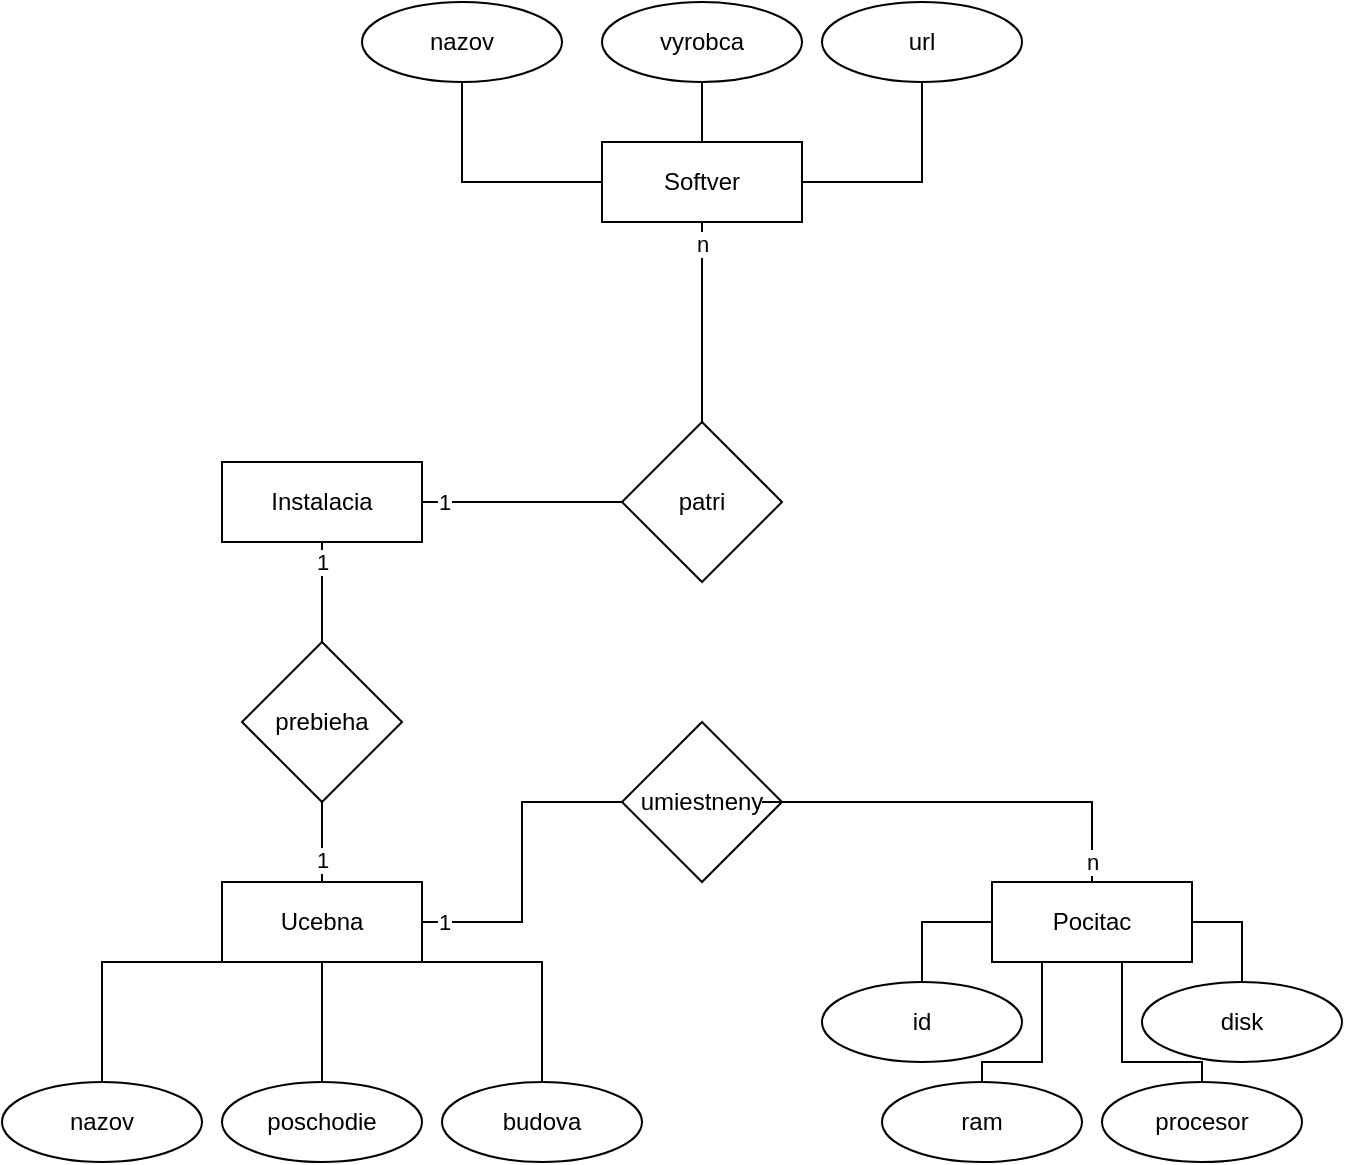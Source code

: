 <mxfile version="23.1.7" type="github" pages="3">
  <diagram id="CSyGpIAEmaDPj_g0WB5A" name="bonus1">
    <mxGraphModel dx="922" dy="473" grid="1" gridSize="10" guides="1" tooltips="1" connect="1" arrows="1" fold="1" page="1" pageScale="1" pageWidth="827" pageHeight="1169" math="0" shadow="0">
      <root>
        <mxCell id="0" />
        <mxCell id="1" parent="0" />
        <mxCell id="Fecv9s9bCM6aZx8d_SDq-80" value="" style="group" parent="1" vertex="1" connectable="0">
          <mxGeometry x="70" y="80" width="670" height="580" as="geometry" />
        </mxCell>
        <mxCell id="Fecv9s9bCM6aZx8d_SDq-46" value="Softver" style="whiteSpace=wrap;html=1;align=center;" parent="Fecv9s9bCM6aZx8d_SDq-80" vertex="1">
          <mxGeometry x="300" y="70" width="100" height="40" as="geometry" />
        </mxCell>
        <mxCell id="Fecv9s9bCM6aZx8d_SDq-48" value="Pocitac" style="whiteSpace=wrap;html=1;align=center;" parent="Fecv9s9bCM6aZx8d_SDq-80" vertex="1">
          <mxGeometry x="495" y="440" width="100" height="40" as="geometry" />
        </mxCell>
        <mxCell id="Fecv9s9bCM6aZx8d_SDq-52" value="Ucebna" style="whiteSpace=wrap;html=1;align=center;" parent="Fecv9s9bCM6aZx8d_SDq-80" vertex="1">
          <mxGeometry x="110" y="440" width="100" height="40" as="geometry" />
        </mxCell>
        <mxCell id="Fecv9s9bCM6aZx8d_SDq-53" value="nazov" style="ellipse;whiteSpace=wrap;html=1;align=center;" parent="Fecv9s9bCM6aZx8d_SDq-80" vertex="1">
          <mxGeometry y="540" width="100" height="40" as="geometry" />
        </mxCell>
        <mxCell id="Fecv9s9bCM6aZx8d_SDq-49" style="edgeStyle=orthogonalEdgeStyle;rounded=0;orthogonalLoop=1;jettySize=auto;html=1;exitX=0;exitY=1;exitDx=0;exitDy=0;endArrow=none;endFill=0;" parent="Fecv9s9bCM6aZx8d_SDq-80" source="Fecv9s9bCM6aZx8d_SDq-52" target="Fecv9s9bCM6aZx8d_SDq-53" edge="1">
          <mxGeometry relative="1" as="geometry">
            <Array as="points">
              <mxPoint x="50" y="480" />
            </Array>
          </mxGeometry>
        </mxCell>
        <mxCell id="Fecv9s9bCM6aZx8d_SDq-54" style="edgeStyle=orthogonalEdgeStyle;rounded=0;orthogonalLoop=1;jettySize=auto;html=1;exitX=1;exitY=1;exitDx=0;exitDy=0;endArrow=none;endFill=0;" parent="Fecv9s9bCM6aZx8d_SDq-80" source="Fecv9s9bCM6aZx8d_SDq-52" target="Fecv9s9bCM6aZx8d_SDq-55" edge="1">
          <mxGeometry relative="1" as="geometry">
            <mxPoint x="220" y="500" as="sourcePoint" />
            <Array as="points">
              <mxPoint x="270" y="480" />
            </Array>
          </mxGeometry>
        </mxCell>
        <mxCell id="Fecv9s9bCM6aZx8d_SDq-55" value="budova" style="ellipse;whiteSpace=wrap;html=1;align=center;" parent="Fecv9s9bCM6aZx8d_SDq-80" vertex="1">
          <mxGeometry x="220" y="540" width="100" height="40" as="geometry" />
        </mxCell>
        <mxCell id="Fecv9s9bCM6aZx8d_SDq-56" style="edgeStyle=orthogonalEdgeStyle;rounded=0;orthogonalLoop=1;jettySize=auto;html=1;exitX=0.5;exitY=1;exitDx=0;exitDy=0;endArrow=none;endFill=0;" parent="Fecv9s9bCM6aZx8d_SDq-80" source="Fecv9s9bCM6aZx8d_SDq-52" target="Fecv9s9bCM6aZx8d_SDq-57" edge="1">
          <mxGeometry relative="1" as="geometry">
            <mxPoint x="130" y="500" as="sourcePoint" />
          </mxGeometry>
        </mxCell>
        <mxCell id="Fecv9s9bCM6aZx8d_SDq-57" value="poschodie" style="ellipse;whiteSpace=wrap;html=1;align=center;" parent="Fecv9s9bCM6aZx8d_SDq-80" vertex="1">
          <mxGeometry x="110" y="540" width="100" height="40" as="geometry" />
        </mxCell>
        <mxCell id="Fecv9s9bCM6aZx8d_SDq-60" value="&lt;div&gt;Instalacia&lt;/div&gt;" style="whiteSpace=wrap;html=1;align=center;" parent="Fecv9s9bCM6aZx8d_SDq-80" vertex="1">
          <mxGeometry x="110" y="230" width="100" height="40" as="geometry" />
        </mxCell>
        <mxCell id="Fecv9s9bCM6aZx8d_SDq-61" value="id" style="ellipse;whiteSpace=wrap;html=1;align=center;" parent="Fecv9s9bCM6aZx8d_SDq-80" vertex="1">
          <mxGeometry x="410" y="490" width="100" height="40" as="geometry" />
        </mxCell>
        <mxCell id="Fecv9s9bCM6aZx8d_SDq-47" style="edgeStyle=orthogonalEdgeStyle;rounded=0;orthogonalLoop=1;jettySize=auto;html=1;exitX=0;exitY=0.5;exitDx=0;exitDy=0;endArrow=none;endFill=0;" parent="Fecv9s9bCM6aZx8d_SDq-80" source="Fecv9s9bCM6aZx8d_SDq-48" target="Fecv9s9bCM6aZx8d_SDq-61" edge="1">
          <mxGeometry relative="1" as="geometry" />
        </mxCell>
        <mxCell id="Fecv9s9bCM6aZx8d_SDq-62" style="edgeStyle=orthogonalEdgeStyle;rounded=0;orthogonalLoop=1;jettySize=auto;html=1;exitX=0.75;exitY=1;exitDx=0;exitDy=0;endArrow=none;endFill=0;" parent="Fecv9s9bCM6aZx8d_SDq-80" source="Fecv9s9bCM6aZx8d_SDq-48" target="Fecv9s9bCM6aZx8d_SDq-63" edge="1">
          <mxGeometry relative="1" as="geometry">
            <mxPoint x="625" y="550" as="sourcePoint" />
            <Array as="points">
              <mxPoint x="560" y="480" />
              <mxPoint x="560" y="530" />
              <mxPoint x="600" y="530" />
            </Array>
          </mxGeometry>
        </mxCell>
        <mxCell id="Fecv9s9bCM6aZx8d_SDq-63" value="procesor" style="ellipse;whiteSpace=wrap;html=1;align=center;" parent="Fecv9s9bCM6aZx8d_SDq-80" vertex="1">
          <mxGeometry x="550" y="540" width="100" height="40" as="geometry" />
        </mxCell>
        <mxCell id="Fecv9s9bCM6aZx8d_SDq-64" style="edgeStyle=orthogonalEdgeStyle;rounded=0;orthogonalLoop=1;jettySize=auto;html=1;exitX=0.25;exitY=1;exitDx=0;exitDy=0;endArrow=none;endFill=0;" parent="Fecv9s9bCM6aZx8d_SDq-80" source="Fecv9s9bCM6aZx8d_SDq-48" target="Fecv9s9bCM6aZx8d_SDq-65" edge="1">
          <mxGeometry relative="1" as="geometry">
            <mxPoint x="530" y="480" as="sourcePoint" />
            <Array as="points">
              <mxPoint x="520" y="530" />
              <mxPoint x="490" y="530" />
            </Array>
          </mxGeometry>
        </mxCell>
        <mxCell id="Fecv9s9bCM6aZx8d_SDq-65" value="&lt;div&gt;ram&lt;/div&gt;" style="ellipse;whiteSpace=wrap;html=1;align=center;" parent="Fecv9s9bCM6aZx8d_SDq-80" vertex="1">
          <mxGeometry x="440" y="540" width="100" height="40" as="geometry" />
        </mxCell>
        <mxCell id="Fecv9s9bCM6aZx8d_SDq-66" style="edgeStyle=orthogonalEdgeStyle;rounded=0;orthogonalLoop=1;jettySize=auto;html=1;exitX=1;exitY=0.5;exitDx=0;exitDy=0;endArrow=none;endFill=0;" parent="Fecv9s9bCM6aZx8d_SDq-80" source="Fecv9s9bCM6aZx8d_SDq-48" target="Fecv9s9bCM6aZx8d_SDq-67" edge="1">
          <mxGeometry relative="1" as="geometry">
            <mxPoint x="540" y="490" as="sourcePoint" />
          </mxGeometry>
        </mxCell>
        <mxCell id="Fecv9s9bCM6aZx8d_SDq-67" value="&lt;div&gt;disk&lt;/div&gt;" style="ellipse;whiteSpace=wrap;html=1;align=center;" parent="Fecv9s9bCM6aZx8d_SDq-80" vertex="1">
          <mxGeometry x="570" y="490" width="100" height="40" as="geometry" />
        </mxCell>
        <mxCell id="Fecv9s9bCM6aZx8d_SDq-68" value="vyrobca" style="ellipse;whiteSpace=wrap;html=1;align=center;" parent="Fecv9s9bCM6aZx8d_SDq-80" vertex="1">
          <mxGeometry x="300" width="100" height="40" as="geometry" />
        </mxCell>
        <mxCell id="Fecv9s9bCM6aZx8d_SDq-43" style="edgeStyle=orthogonalEdgeStyle;rounded=0;orthogonalLoop=1;jettySize=auto;html=1;exitX=0.5;exitY=0;exitDx=0;exitDy=0;entryX=0.5;entryY=1;entryDx=0;entryDy=0;endArrow=none;endFill=0;" parent="Fecv9s9bCM6aZx8d_SDq-80" source="Fecv9s9bCM6aZx8d_SDq-46" target="Fecv9s9bCM6aZx8d_SDq-68" edge="1">
          <mxGeometry relative="1" as="geometry" />
        </mxCell>
        <mxCell id="Fecv9s9bCM6aZx8d_SDq-69" value="&lt;div&gt;nazov&lt;/div&gt;" style="ellipse;whiteSpace=wrap;html=1;align=center;" parent="Fecv9s9bCM6aZx8d_SDq-80" vertex="1">
          <mxGeometry x="180" width="100" height="40" as="geometry" />
        </mxCell>
        <mxCell id="Fecv9s9bCM6aZx8d_SDq-42" style="edgeStyle=orthogonalEdgeStyle;rounded=0;orthogonalLoop=1;jettySize=auto;html=1;entryX=0.5;entryY=1;entryDx=0;entryDy=0;endArrow=none;endFill=0;" parent="Fecv9s9bCM6aZx8d_SDq-80" source="Fecv9s9bCM6aZx8d_SDq-46" target="Fecv9s9bCM6aZx8d_SDq-69" edge="1">
          <mxGeometry relative="1" as="geometry" />
        </mxCell>
        <mxCell id="Fecv9s9bCM6aZx8d_SDq-70" value="&lt;div&gt;url&lt;/div&gt;" style="ellipse;whiteSpace=wrap;html=1;align=center;" parent="Fecv9s9bCM6aZx8d_SDq-80" vertex="1">
          <mxGeometry x="410" width="100" height="40" as="geometry" />
        </mxCell>
        <mxCell id="Fecv9s9bCM6aZx8d_SDq-41" style="edgeStyle=orthogonalEdgeStyle;rounded=0;orthogonalLoop=1;jettySize=auto;html=1;exitX=1;exitY=0.5;exitDx=0;exitDy=0;entryX=0.5;entryY=1;entryDx=0;entryDy=0;endArrow=none;endFill=0;" parent="Fecv9s9bCM6aZx8d_SDq-80" source="Fecv9s9bCM6aZx8d_SDq-46" target="Fecv9s9bCM6aZx8d_SDq-70" edge="1">
          <mxGeometry relative="1" as="geometry">
            <Array as="points">
              <mxPoint x="460" y="90" />
            </Array>
          </mxGeometry>
        </mxCell>
        <mxCell id="Fecv9s9bCM6aZx8d_SDq-71" style="edgeStyle=orthogonalEdgeStyle;rounded=0;orthogonalLoop=1;jettySize=auto;html=1;exitX=0;exitY=0.5;exitDx=0;exitDy=0;endArrow=none;endFill=0;" parent="Fecv9s9bCM6aZx8d_SDq-80" source="Fecv9s9bCM6aZx8d_SDq-73" target="Fecv9s9bCM6aZx8d_SDq-52" edge="1">
          <mxGeometry relative="1" as="geometry" />
        </mxCell>
        <mxCell id="Fecv9s9bCM6aZx8d_SDq-72" value="1" style="edgeLabel;html=1;align=center;verticalAlign=middle;resizable=0;points=[];" parent="Fecv9s9bCM6aZx8d_SDq-71" connectable="0" vertex="1">
          <mxGeometry x="0.871" relative="1" as="geometry">
            <mxPoint as="offset" />
          </mxGeometry>
        </mxCell>
        <mxCell id="Fecv9s9bCM6aZx8d_SDq-73" value="umiestneny" style="rhombus;whiteSpace=wrap;html=1;" parent="Fecv9s9bCM6aZx8d_SDq-80" vertex="1">
          <mxGeometry x="310" y="360" width="80" height="80" as="geometry" />
        </mxCell>
        <mxCell id="Fecv9s9bCM6aZx8d_SDq-74" style="edgeStyle=orthogonalEdgeStyle;rounded=0;orthogonalLoop=1;jettySize=auto;html=1;exitX=0.5;exitY=0;exitDx=0;exitDy=0;entryX=0.875;entryY=0.5;entryDx=0;entryDy=0;entryPerimeter=0;endArrow=none;endFill=0;" parent="Fecv9s9bCM6aZx8d_SDq-80" source="Fecv9s9bCM6aZx8d_SDq-48" target="Fecv9s9bCM6aZx8d_SDq-73" edge="1">
          <mxGeometry relative="1" as="geometry" />
        </mxCell>
        <mxCell id="Fecv9s9bCM6aZx8d_SDq-75" value="n" style="edgeLabel;html=1;align=center;verticalAlign=middle;resizable=0;points=[];" parent="Fecv9s9bCM6aZx8d_SDq-74" connectable="0" vertex="1">
          <mxGeometry x="-0.896" relative="1" as="geometry">
            <mxPoint as="offset" />
          </mxGeometry>
        </mxCell>
        <mxCell id="Fecv9s9bCM6aZx8d_SDq-76" value="prebieha" style="rhombus;whiteSpace=wrap;html=1;" parent="Fecv9s9bCM6aZx8d_SDq-80" vertex="1">
          <mxGeometry x="120" y="320" width="80" height="80" as="geometry" />
        </mxCell>
        <mxCell id="Fecv9s9bCM6aZx8d_SDq-50" style="edgeStyle=orthogonalEdgeStyle;rounded=0;orthogonalLoop=1;jettySize=auto;html=1;exitX=0.5;exitY=0;exitDx=0;exitDy=0;endArrow=none;endFill=0;" parent="Fecv9s9bCM6aZx8d_SDq-80" source="Fecv9s9bCM6aZx8d_SDq-52" target="Fecv9s9bCM6aZx8d_SDq-76" edge="1">
          <mxGeometry relative="1" as="geometry" />
        </mxCell>
        <mxCell id="Fecv9s9bCM6aZx8d_SDq-51" value="1" style="edgeLabel;html=1;align=center;verticalAlign=middle;resizable=0;points=[];" parent="Fecv9s9bCM6aZx8d_SDq-50" connectable="0" vertex="1">
          <mxGeometry x="-0.45" relative="1" as="geometry">
            <mxPoint as="offset" />
          </mxGeometry>
        </mxCell>
        <mxCell id="Fecv9s9bCM6aZx8d_SDq-77" style="edgeStyle=orthogonalEdgeStyle;rounded=0;orthogonalLoop=1;jettySize=auto;html=1;endArrow=none;endFill=0;" parent="Fecv9s9bCM6aZx8d_SDq-80" source="Fecv9s9bCM6aZx8d_SDq-60" target="Fecv9s9bCM6aZx8d_SDq-76" edge="1">
          <mxGeometry relative="1" as="geometry">
            <Array as="points">
              <mxPoint x="160" y="360" />
            </Array>
          </mxGeometry>
        </mxCell>
        <mxCell id="Fecv9s9bCM6aZx8d_SDq-78" value="1" style="edgeLabel;html=1;align=center;verticalAlign=middle;resizable=0;points=[];" parent="Fecv9s9bCM6aZx8d_SDq-77" connectable="0" vertex="1">
          <mxGeometry x="-0.08" relative="1" as="geometry">
            <mxPoint y="-13" as="offset" />
          </mxGeometry>
        </mxCell>
        <mxCell id="Fecv9s9bCM6aZx8d_SDq-79" value="patri" style="rhombus;whiteSpace=wrap;html=1;" parent="Fecv9s9bCM6aZx8d_SDq-80" vertex="1">
          <mxGeometry x="310" y="210" width="80" height="80" as="geometry" />
        </mxCell>
        <mxCell id="Fecv9s9bCM6aZx8d_SDq-44" style="edgeStyle=orthogonalEdgeStyle;rounded=0;orthogonalLoop=1;jettySize=auto;html=1;endArrow=none;endFill=0;" parent="Fecv9s9bCM6aZx8d_SDq-80" source="Fecv9s9bCM6aZx8d_SDq-46" target="Fecv9s9bCM6aZx8d_SDq-79" edge="1">
          <mxGeometry relative="1" as="geometry" />
        </mxCell>
        <mxCell id="Fecv9s9bCM6aZx8d_SDq-45" value="n" style="edgeLabel;html=1;align=center;verticalAlign=middle;resizable=0;points=[];" parent="Fecv9s9bCM6aZx8d_SDq-44" connectable="0" vertex="1">
          <mxGeometry x="-0.78" y="1" relative="1" as="geometry">
            <mxPoint x="-1" as="offset" />
          </mxGeometry>
        </mxCell>
        <mxCell id="Fecv9s9bCM6aZx8d_SDq-58" value="" style="edgeStyle=orthogonalEdgeStyle;rounded=0;orthogonalLoop=1;jettySize=auto;html=1;endArrow=none;endFill=0;" parent="Fecv9s9bCM6aZx8d_SDq-80" source="Fecv9s9bCM6aZx8d_SDq-60" target="Fecv9s9bCM6aZx8d_SDq-79" edge="1">
          <mxGeometry relative="1" as="geometry" />
        </mxCell>
        <mxCell id="Fecv9s9bCM6aZx8d_SDq-59" value="1" style="edgeLabel;html=1;align=center;verticalAlign=middle;resizable=0;points=[];" parent="Fecv9s9bCM6aZx8d_SDq-58" connectable="0" vertex="1">
          <mxGeometry x="-0.233" y="-2" relative="1" as="geometry">
            <mxPoint x="-28" y="-2" as="offset" />
          </mxGeometry>
        </mxCell>
      </root>
    </mxGraphModel>
  </diagram>
  <diagram name="cviko2" id="imeLcjnRB65AYuGs3orW">
    <mxGraphModel dx="838" dy="430" grid="1" gridSize="10" guides="1" tooltips="1" connect="1" arrows="1" fold="1" page="1" pageScale="1" pageWidth="827" pageHeight="1169" math="0" shadow="0">
      <root>
        <mxCell id="0" />
        <mxCell id="1" parent="0" />
      </root>
    </mxGraphModel>
  </diagram>
  <diagram id="4ltWh-qe8ZWr4VogWNCR" name="bonus2">
    <mxGraphModel dx="922" dy="473" grid="1" gridSize="10" guides="1" tooltips="1" connect="1" arrows="1" fold="1" page="1" pageScale="1" pageWidth="827" pageHeight="1169" math="0" shadow="0">
      <root>
        <mxCell id="0" />
        <mxCell id="1" parent="0" />
        <mxCell id="YD5mdRF3V1d8FDAqvVSu-8" style="edgeStyle=orthogonalEdgeStyle;rounded=0;orthogonalLoop=1;jettySize=auto;html=1;exitX=0.5;exitY=1;exitDx=0;exitDy=0;entryX=0.5;entryY=0;entryDx=0;entryDy=0;endArrow=none;endFill=0;" edge="1" parent="1" source="YD5mdRF3V1d8FDAqvVSu-1" target="YD5mdRF3V1d8FDAqvVSu-25">
          <mxGeometry relative="1" as="geometry">
            <mxPoint x="200" y="210" as="targetPoint" />
          </mxGeometry>
        </mxCell>
        <mxCell id="YD5mdRF3V1d8FDAqvVSu-10" style="edgeStyle=orthogonalEdgeStyle;rounded=0;orthogonalLoop=1;jettySize=auto;html=1;exitX=1;exitY=0.5;exitDx=0;exitDy=0;endArrow=none;endFill=0;" edge="1" parent="1" source="YD5mdRF3V1d8FDAqvVSu-1" target="YD5mdRF3V1d8FDAqvVSu-4">
          <mxGeometry relative="1" as="geometry" />
        </mxCell>
        <mxCell id="YD5mdRF3V1d8FDAqvVSu-41" style="edgeStyle=orthogonalEdgeStyle;rounded=0;orthogonalLoop=1;jettySize=auto;html=1;exitX=0.25;exitY=0;exitDx=0;exitDy=0;entryX=0.5;entryY=1;entryDx=0;entryDy=0;" edge="1" parent="1" source="YD5mdRF3V1d8FDAqvVSu-1" target="YD5mdRF3V1d8FDAqvVSu-18">
          <mxGeometry relative="1" as="geometry" />
        </mxCell>
        <mxCell id="YD5mdRF3V1d8FDAqvVSu-42" style="edgeStyle=orthogonalEdgeStyle;rounded=0;orthogonalLoop=1;jettySize=auto;html=1;exitX=0.75;exitY=0;exitDx=0;exitDy=0;entryX=0.5;entryY=1;entryDx=0;entryDy=0;" edge="1" parent="1" source="YD5mdRF3V1d8FDAqvVSu-1" target="YD5mdRF3V1d8FDAqvVSu-36">
          <mxGeometry relative="1" as="geometry" />
        </mxCell>
        <mxCell id="YD5mdRF3V1d8FDAqvVSu-1" value="Klient" style="rounded=0;whiteSpace=wrap;html=1;" vertex="1" parent="1">
          <mxGeometry x="140" y="110" width="120" height="60" as="geometry" />
        </mxCell>
        <mxCell id="YD5mdRF3V1d8FDAqvVSu-50" style="edgeStyle=orthogonalEdgeStyle;rounded=0;orthogonalLoop=1;jettySize=auto;html=1;exitX=0.25;exitY=1;exitDx=0;exitDy=0;" edge="1" parent="1" source="YD5mdRF3V1d8FDAqvVSu-2" target="YD5mdRF3V1d8FDAqvVSu-17">
          <mxGeometry relative="1" as="geometry" />
        </mxCell>
        <mxCell id="YD5mdRF3V1d8FDAqvVSu-51" style="edgeStyle=orthogonalEdgeStyle;rounded=0;orthogonalLoop=1;jettySize=auto;html=1;exitX=0.75;exitY=1;exitDx=0;exitDy=0;" edge="1" parent="1" source="YD5mdRF3V1d8FDAqvVSu-2" target="YD5mdRF3V1d8FDAqvVSu-30">
          <mxGeometry relative="1" as="geometry" />
        </mxCell>
        <mxCell id="YD5mdRF3V1d8FDAqvVSu-2" value="Zamestnanec" style="rounded=0;whiteSpace=wrap;html=1;" vertex="1" parent="1">
          <mxGeometry x="470" y="350" width="120" height="60" as="geometry" />
        </mxCell>
        <mxCell id="YD5mdRF3V1d8FDAqvVSu-43" style="edgeStyle=orthogonalEdgeStyle;rounded=0;orthogonalLoop=1;jettySize=auto;html=1;exitX=0.5;exitY=0;exitDx=0;exitDy=0;entryX=0.5;entryY=1;entryDx=0;entryDy=0;" edge="1" parent="1" source="YD5mdRF3V1d8FDAqvVSu-3" target="YD5mdRF3V1d8FDAqvVSu-20">
          <mxGeometry relative="1" as="geometry" />
        </mxCell>
        <mxCell id="YD5mdRF3V1d8FDAqvVSu-44" style="edgeStyle=orthogonalEdgeStyle;rounded=0;orthogonalLoop=1;jettySize=auto;html=1;exitX=0;exitY=0;exitDx=0;exitDy=0;entryX=0.5;entryY=1;entryDx=0;entryDy=0;" edge="1" parent="1" source="YD5mdRF3V1d8FDAqvVSu-3" target="YD5mdRF3V1d8FDAqvVSu-34">
          <mxGeometry relative="1" as="geometry" />
        </mxCell>
        <mxCell id="YD5mdRF3V1d8FDAqvVSu-45" style="edgeStyle=orthogonalEdgeStyle;rounded=0;orthogonalLoop=1;jettySize=auto;html=1;exitX=1;exitY=0;exitDx=0;exitDy=0;entryX=0.5;entryY=1;entryDx=0;entryDy=0;" edge="1" parent="1" source="YD5mdRF3V1d8FDAqvVSu-3" target="YD5mdRF3V1d8FDAqvVSu-33">
          <mxGeometry relative="1" as="geometry" />
        </mxCell>
        <mxCell id="YD5mdRF3V1d8FDAqvVSu-46" style="edgeStyle=orthogonalEdgeStyle;rounded=0;orthogonalLoop=1;jettySize=auto;html=1;exitX=0.5;exitY=1;exitDx=0;exitDy=0;entryX=0.5;entryY=0;entryDx=0;entryDy=0;" edge="1" parent="1" source="YD5mdRF3V1d8FDAqvVSu-3" target="YD5mdRF3V1d8FDAqvVSu-21">
          <mxGeometry relative="1" as="geometry" />
        </mxCell>
        <mxCell id="YD5mdRF3V1d8FDAqvVSu-47" style="edgeStyle=orthogonalEdgeStyle;rounded=0;orthogonalLoop=1;jettySize=auto;html=1;exitX=0;exitY=1;exitDx=0;exitDy=0;" edge="1" parent="1" source="YD5mdRF3V1d8FDAqvVSu-3" target="YD5mdRF3V1d8FDAqvVSu-31">
          <mxGeometry relative="1" as="geometry" />
        </mxCell>
        <mxCell id="YD5mdRF3V1d8FDAqvVSu-48" style="edgeStyle=orthogonalEdgeStyle;rounded=0;orthogonalLoop=1;jettySize=auto;html=1;exitX=1;exitY=1;exitDx=0;exitDy=0;" edge="1" parent="1" source="YD5mdRF3V1d8FDAqvVSu-3" target="YD5mdRF3V1d8FDAqvVSu-32">
          <mxGeometry relative="1" as="geometry" />
        </mxCell>
        <mxCell id="YD5mdRF3V1d8FDAqvVSu-3" value="Dlhopis" style="rounded=0;whiteSpace=wrap;html=1;" vertex="1" parent="1">
          <mxGeometry x="600" y="110" width="120" height="60" as="geometry" />
        </mxCell>
        <mxCell id="YD5mdRF3V1d8FDAqvVSu-11" style="edgeStyle=orthogonalEdgeStyle;rounded=0;orthogonalLoop=1;jettySize=auto;html=1;exitX=1;exitY=0.5;exitDx=0;exitDy=0;endArrow=none;endFill=0;" edge="1" parent="1" source="YD5mdRF3V1d8FDAqvVSu-4" target="YD5mdRF3V1d8FDAqvVSu-3">
          <mxGeometry relative="1" as="geometry" />
        </mxCell>
        <mxCell id="YD5mdRF3V1d8FDAqvVSu-4" value="Investovanie" style="rhombus;whiteSpace=wrap;html=1;" vertex="1" parent="1">
          <mxGeometry x="310" y="100" width="80" height="80" as="geometry" />
        </mxCell>
        <mxCell id="YD5mdRF3V1d8FDAqvVSu-23" style="edgeStyle=orthogonalEdgeStyle;rounded=0;orthogonalLoop=1;jettySize=auto;html=1;exitX=0.5;exitY=1;exitDx=0;exitDy=0;endArrow=none;endFill=0;" edge="1" parent="1" source="YD5mdRF3V1d8FDAqvVSu-25" target="YD5mdRF3V1d8FDAqvVSu-13">
          <mxGeometry relative="1" as="geometry">
            <mxPoint x="200" y="290" as="sourcePoint" />
          </mxGeometry>
        </mxCell>
        <mxCell id="YD5mdRF3V1d8FDAqvVSu-49" style="edgeStyle=orthogonalEdgeStyle;rounded=0;orthogonalLoop=1;jettySize=auto;html=1;entryX=0.5;entryY=0;entryDx=0;entryDy=0;" edge="1" parent="1" source="YD5mdRF3V1d8FDAqvVSu-13">
          <mxGeometry relative="1" as="geometry">
            <mxPoint x="200" y="450" as="targetPoint" />
          </mxGeometry>
        </mxCell>
        <mxCell id="YD5mdRF3V1d8FDAqvVSu-13" value="Odporucanie" style="shape=ext;margin=3;double=1;whiteSpace=wrap;html=1;align=center;" vertex="1" parent="1">
          <mxGeometry x="150" y="360" width="100" height="40" as="geometry" />
        </mxCell>
        <mxCell id="YD5mdRF3V1d8FDAqvVSu-17" value="workspace" style="ellipse;whiteSpace=wrap;html=1;align=center;" vertex="1" parent="1">
          <mxGeometry x="400" y="480" width="100" height="40" as="geometry" />
        </mxCell>
        <mxCell id="YD5mdRF3V1d8FDAqvVSu-40" style="edgeStyle=orthogonalEdgeStyle;rounded=0;orthogonalLoop=1;jettySize=auto;html=1;exitX=1;exitY=0;exitDx=0;exitDy=0;entryX=0.5;entryY=1;entryDx=0;entryDy=0;" edge="1" parent="1" source="YD5mdRF3V1d8FDAqvVSu-18" target="YD5mdRF3V1d8FDAqvVSu-38">
          <mxGeometry relative="1" as="geometry" />
        </mxCell>
        <mxCell id="YD5mdRF3V1d8FDAqvVSu-18" value="Meno" style="ellipse;whiteSpace=wrap;html=1;align=center;fontStyle=4;" vertex="1" parent="1">
          <mxGeometry x="80" y="60" width="100" height="40" as="geometry" />
        </mxCell>
        <mxCell id="YD5mdRF3V1d8FDAqvVSu-20" value="Nazov" style="ellipse;whiteSpace=wrap;html=1;align=center;fontStyle=4;" vertex="1" parent="1">
          <mxGeometry x="600" y="10" width="100" height="40" as="geometry" />
        </mxCell>
        <mxCell id="YD5mdRF3V1d8FDAqvVSu-21" value="cena" style="ellipse;whiteSpace=wrap;html=1;align=center;" vertex="1" parent="1">
          <mxGeometry x="610" y="250" width="100" height="40" as="geometry" />
        </mxCell>
        <mxCell id="YD5mdRF3V1d8FDAqvVSu-22" style="edgeStyle=orthogonalEdgeStyle;rounded=0;orthogonalLoop=1;jettySize=auto;html=1;exitX=0.5;exitY=1;exitDx=0;exitDy=0;" edge="1" parent="1" source="YD5mdRF3V1d8FDAqvVSu-18" target="YD5mdRF3V1d8FDAqvVSu-18">
          <mxGeometry relative="1" as="geometry" />
        </mxCell>
        <mxCell id="YD5mdRF3V1d8FDAqvVSu-25" value="dostal" style="shape=rhombus;double=1;perimeter=rhombusPerimeter;whiteSpace=wrap;html=1;align=center;" vertex="1" parent="1">
          <mxGeometry x="140" y="220" width="120" height="60" as="geometry" />
        </mxCell>
        <mxCell id="YD5mdRF3V1d8FDAqvVSu-28" style="edgeStyle=orthogonalEdgeStyle;rounded=0;orthogonalLoop=1;jettySize=auto;html=1;" edge="1" parent="1" source="YD5mdRF3V1d8FDAqvVSu-26" target="YD5mdRF3V1d8FDAqvVSu-13">
          <mxGeometry relative="1" as="geometry" />
        </mxCell>
        <mxCell id="YD5mdRF3V1d8FDAqvVSu-29" style="edgeStyle=orthogonalEdgeStyle;rounded=0;orthogonalLoop=1;jettySize=auto;html=1;" edge="1" parent="1" source="YD5mdRF3V1d8FDAqvVSu-26" target="YD5mdRF3V1d8FDAqvVSu-2">
          <mxGeometry relative="1" as="geometry" />
        </mxCell>
        <mxCell id="YD5mdRF3V1d8FDAqvVSu-26" value="poskytol" style="shape=rhombus;double=1;perimeter=rhombusPerimeter;whiteSpace=wrap;html=1;align=center;" vertex="1" parent="1">
          <mxGeometry x="310" y="350" width="110" height="60" as="geometry" />
        </mxCell>
        <mxCell id="YD5mdRF3V1d8FDAqvVSu-30" value="ID zamestnaca" style="ellipse;whiteSpace=wrap;html=1;align=center;fontStyle=4;" vertex="1" parent="1">
          <mxGeometry x="550" y="480" width="100" height="40" as="geometry" />
        </mxCell>
        <mxCell id="YD5mdRF3V1d8FDAqvVSu-31" value="emitent" style="ellipse;whiteSpace=wrap;html=1;align=center;" vertex="1" parent="1">
          <mxGeometry x="510" y="210" width="100" height="40" as="geometry" />
        </mxCell>
        <mxCell id="YD5mdRF3V1d8FDAqvVSu-32" value="vynos" style="ellipse;whiteSpace=wrap;html=1;align=center;" vertex="1" parent="1">
          <mxGeometry x="720" y="210" width="100" height="40" as="geometry" />
        </mxCell>
        <mxCell id="YD5mdRF3V1d8FDAqvVSu-33" value="datum splatnosti" style="ellipse;whiteSpace=wrap;html=1;align=center;" vertex="1" parent="1">
          <mxGeometry x="720" y="10" width="100" height="40" as="geometry" />
        </mxCell>
        <mxCell id="YD5mdRF3V1d8FDAqvVSu-34" value="ID transakcie" style="ellipse;whiteSpace=wrap;html=1;align=center;fontStyle=4;" vertex="1" parent="1">
          <mxGeometry x="490" y="10" width="100" height="40" as="geometry" />
        </mxCell>
        <mxCell id="YD5mdRF3V1d8FDAqvVSu-36" value="Cislo ID" style="ellipse;whiteSpace=wrap;html=1;align=center;fontStyle=4;" vertex="1" parent="1">
          <mxGeometry x="220" y="60" width="100" height="40" as="geometry" />
        </mxCell>
        <mxCell id="YD5mdRF3V1d8FDAqvVSu-37" value="Krstne meno" style="ellipse;whiteSpace=wrap;html=1;align=center;" vertex="1" parent="1">
          <mxGeometry x="10" width="100" height="40" as="geometry" />
        </mxCell>
        <mxCell id="YD5mdRF3V1d8FDAqvVSu-38" value="Priezvisko" style="ellipse;whiteSpace=wrap;html=1;align=center;" vertex="1" parent="1">
          <mxGeometry x="140" width="100" height="40" as="geometry" />
        </mxCell>
        <mxCell id="YD5mdRF3V1d8FDAqvVSu-39" style="edgeStyle=orthogonalEdgeStyle;rounded=0;orthogonalLoop=1;jettySize=auto;html=1;exitX=0;exitY=0;exitDx=0;exitDy=0;entryX=0.57;entryY=0.95;entryDx=0;entryDy=0;entryPerimeter=0;" edge="1" parent="1" source="YD5mdRF3V1d8FDAqvVSu-18" target="YD5mdRF3V1d8FDAqvVSu-37">
          <mxGeometry relative="1" as="geometry" />
        </mxCell>
        <mxCell id="YD5mdRF3V1d8FDAqvVSu-52" value="datum" style="ellipse;whiteSpace=wrap;html=1;align=center;" vertex="1" parent="1">
          <mxGeometry x="30" y="540" width="100" height="40" as="geometry" />
        </mxCell>
        <mxCell id="YD5mdRF3V1d8FDAqvVSu-53" value="miesto" style="ellipse;whiteSpace=wrap;html=1;align=center;" vertex="1" parent="1">
          <mxGeometry x="150" y="545" width="100" height="40" as="geometry" />
        </mxCell>
        <mxCell id="YD5mdRF3V1d8FDAqvVSu-54" value="cas" style="ellipse;whiteSpace=wrap;html=1;align=center;" vertex="1" parent="1">
          <mxGeometry x="280" y="545" width="100" height="40" as="geometry" />
        </mxCell>
        <mxCell id="YD5mdRF3V1d8FDAqvVSu-56" style="edgeStyle=orthogonalEdgeStyle;rounded=0;orthogonalLoop=1;jettySize=auto;html=1;exitX=0;exitY=1;exitDx=0;exitDy=0;" edge="1" parent="1" source="YD5mdRF3V1d8FDAqvVSu-55" target="YD5mdRF3V1d8FDAqvVSu-52">
          <mxGeometry relative="1" as="geometry" />
        </mxCell>
        <mxCell id="YD5mdRF3V1d8FDAqvVSu-57" style="edgeStyle=orthogonalEdgeStyle;rounded=0;orthogonalLoop=1;jettySize=auto;html=1;exitX=0.5;exitY=1;exitDx=0;exitDy=0;entryX=0.5;entryY=0;entryDx=0;entryDy=0;" edge="1" parent="1" source="YD5mdRF3V1d8FDAqvVSu-55" target="YD5mdRF3V1d8FDAqvVSu-53">
          <mxGeometry relative="1" as="geometry" />
        </mxCell>
        <mxCell id="YD5mdRF3V1d8FDAqvVSu-58" style="edgeStyle=orthogonalEdgeStyle;rounded=0;orthogonalLoop=1;jettySize=auto;html=1;exitX=1;exitY=1;exitDx=0;exitDy=0;" edge="1" parent="1" source="YD5mdRF3V1d8FDAqvVSu-55" target="YD5mdRF3V1d8FDAqvVSu-54">
          <mxGeometry relative="1" as="geometry" />
        </mxCell>
        <mxCell id="YD5mdRF3V1d8FDAqvVSu-55" value="&lt;p&gt;&lt;u&gt;stretnutie&lt;/u&gt;&lt;/p&gt;" style="ellipse;whiteSpace=wrap;html=1;align=center;" vertex="1" parent="1">
          <mxGeometry x="150" y="450" width="100" height="40" as="geometry" />
        </mxCell>
      </root>
    </mxGraphModel>
  </diagram>
</mxfile>
